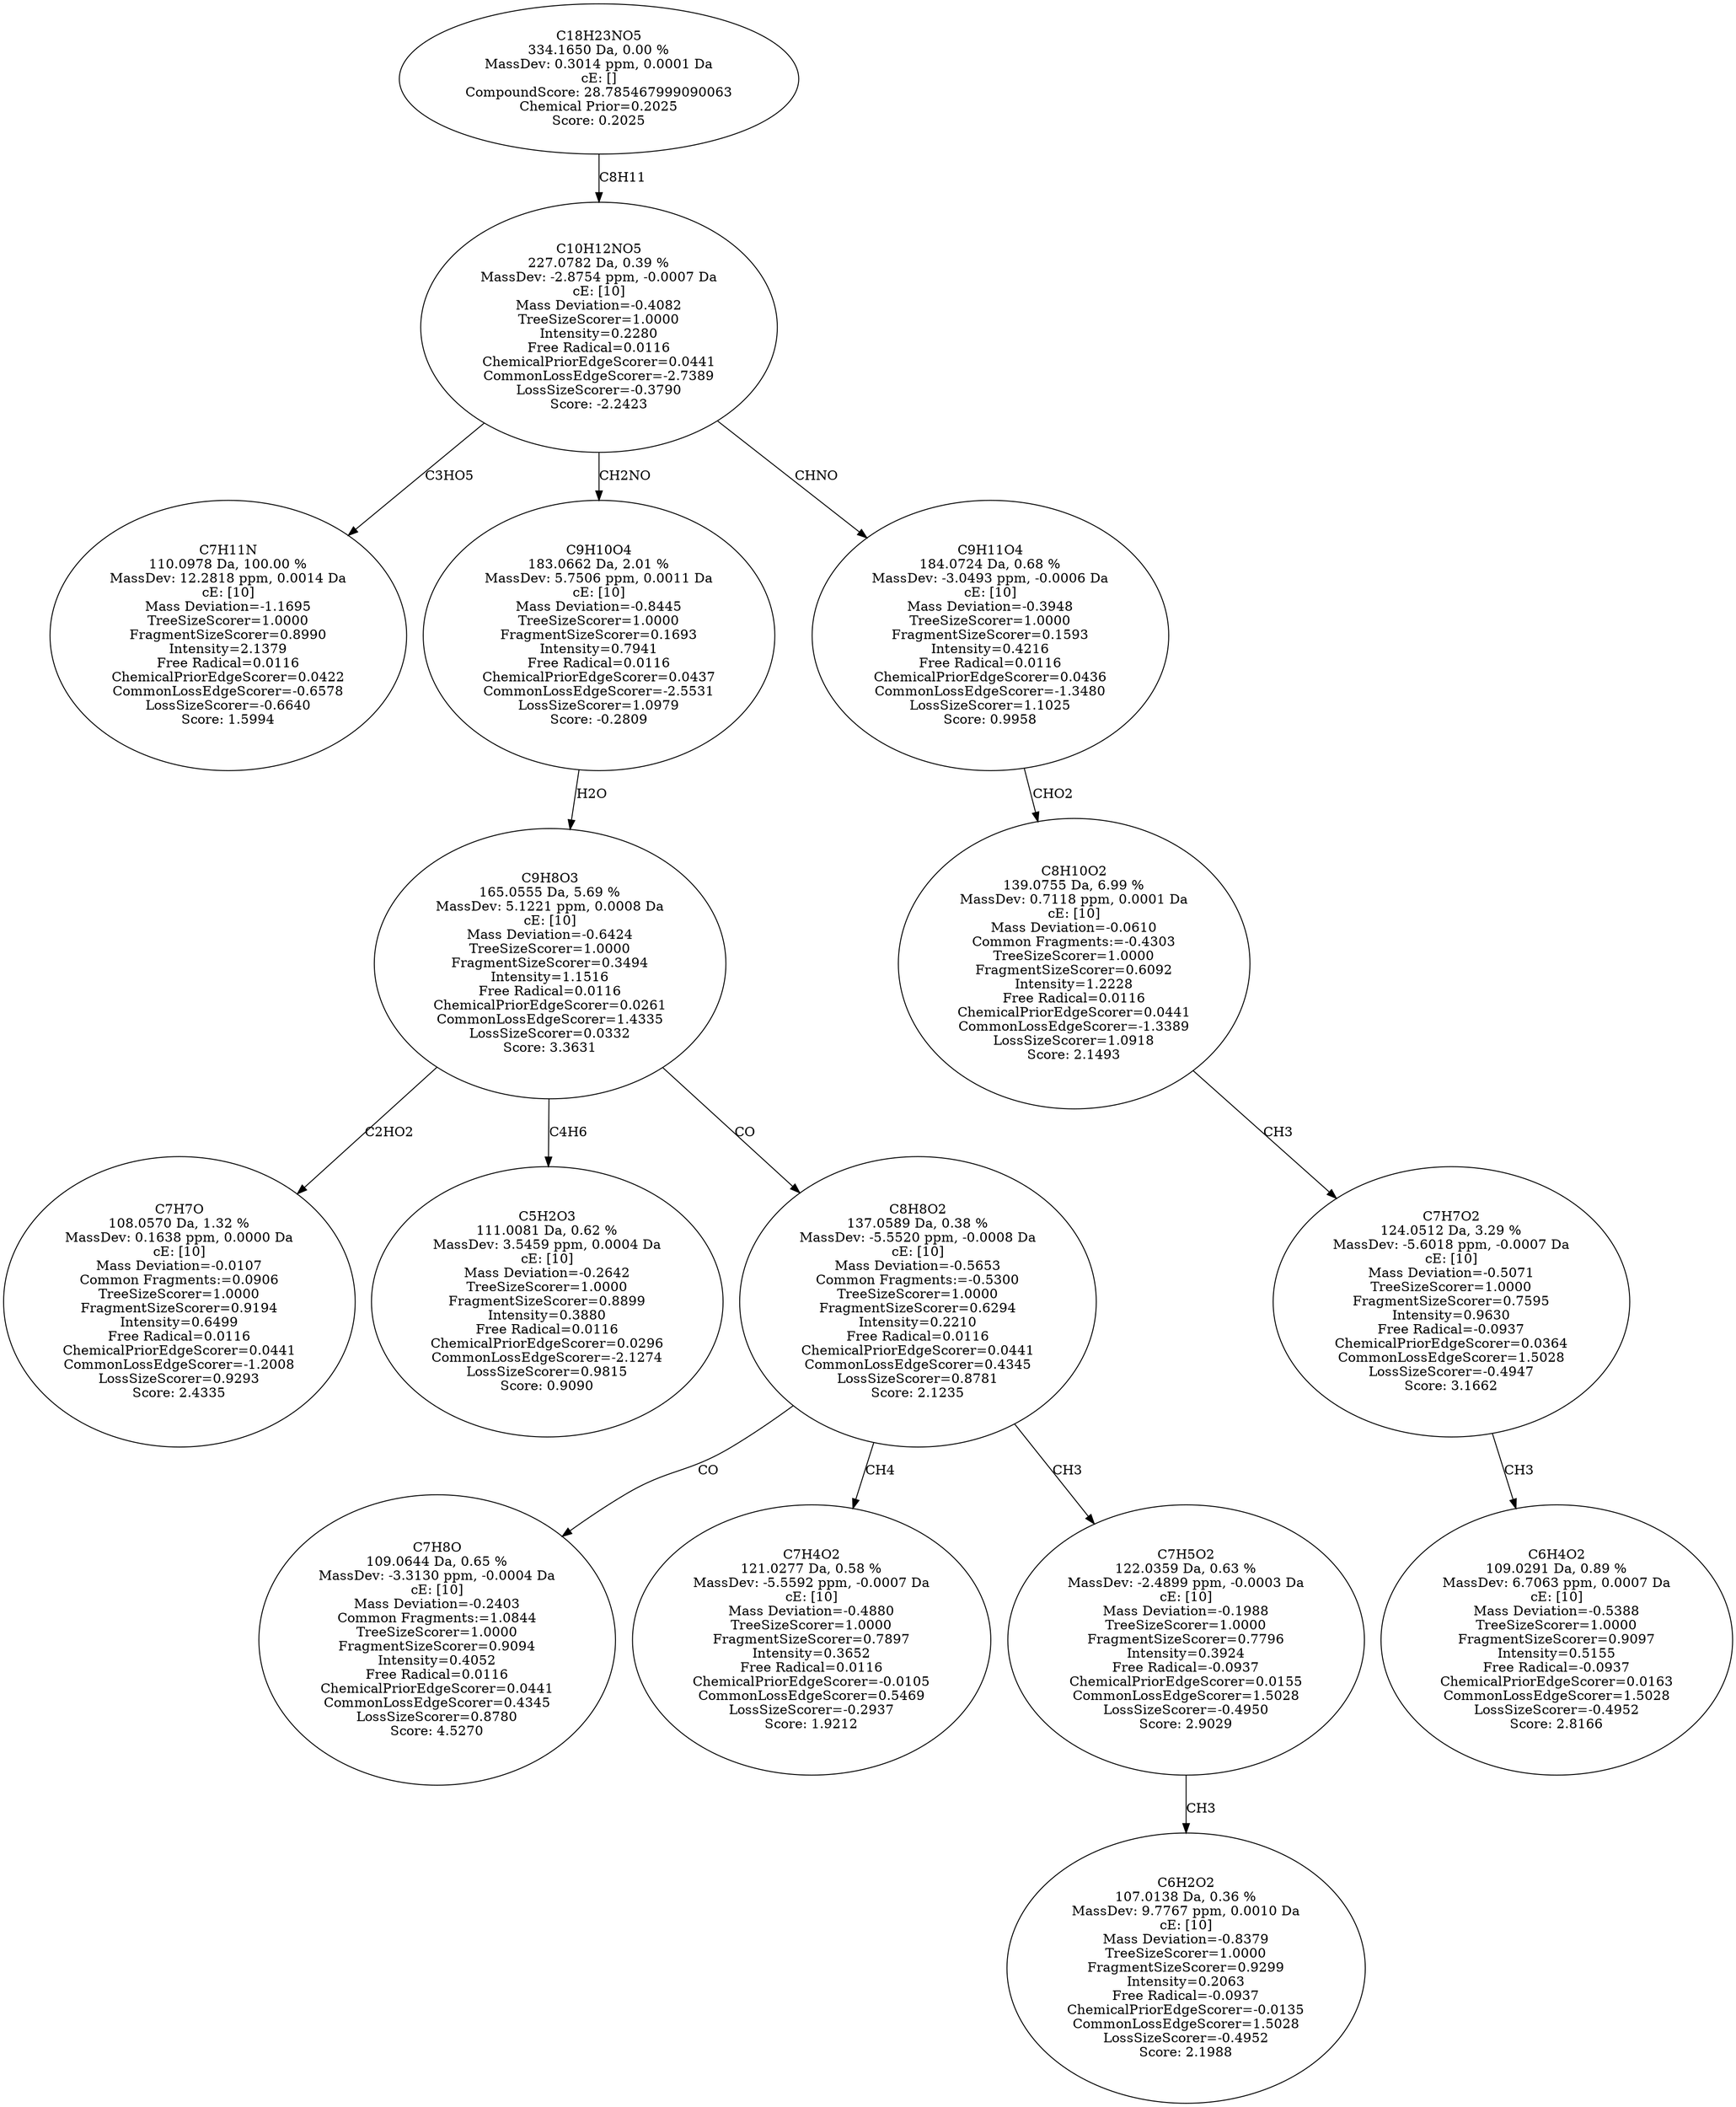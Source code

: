 strict digraph {
v1 [label="C7H11N\n110.0978 Da, 100.00 %\nMassDev: 12.2818 ppm, 0.0014 Da\ncE: [10]\nMass Deviation=-1.1695\nTreeSizeScorer=1.0000\nFragmentSizeScorer=0.8990\nIntensity=2.1379\nFree Radical=0.0116\nChemicalPriorEdgeScorer=0.0422\nCommonLossEdgeScorer=-0.6578\nLossSizeScorer=-0.6640\nScore: 1.5994"];
v2 [label="C7H7O\n108.0570 Da, 1.32 %\nMassDev: 0.1638 ppm, 0.0000 Da\ncE: [10]\nMass Deviation=-0.0107\nCommon Fragments:=0.0906\nTreeSizeScorer=1.0000\nFragmentSizeScorer=0.9194\nIntensity=0.6499\nFree Radical=0.0116\nChemicalPriorEdgeScorer=0.0441\nCommonLossEdgeScorer=-1.2008\nLossSizeScorer=0.9293\nScore: 2.4335"];
v3 [label="C5H2O3\n111.0081 Da, 0.62 %\nMassDev: 3.5459 ppm, 0.0004 Da\ncE: [10]\nMass Deviation=-0.2642\nTreeSizeScorer=1.0000\nFragmentSizeScorer=0.8899\nIntensity=0.3880\nFree Radical=0.0116\nChemicalPriorEdgeScorer=0.0296\nCommonLossEdgeScorer=-2.1274\nLossSizeScorer=0.9815\nScore: 0.9090"];
v4 [label="C7H8O\n109.0644 Da, 0.65 %\nMassDev: -3.3130 ppm, -0.0004 Da\ncE: [10]\nMass Deviation=-0.2403\nCommon Fragments:=1.0844\nTreeSizeScorer=1.0000\nFragmentSizeScorer=0.9094\nIntensity=0.4052\nFree Radical=0.0116\nChemicalPriorEdgeScorer=0.0441\nCommonLossEdgeScorer=0.4345\nLossSizeScorer=0.8780\nScore: 4.5270"];
v5 [label="C7H4O2\n121.0277 Da, 0.58 %\nMassDev: -5.5592 ppm, -0.0007 Da\ncE: [10]\nMass Deviation=-0.4880\nTreeSizeScorer=1.0000\nFragmentSizeScorer=0.7897\nIntensity=0.3652\nFree Radical=0.0116\nChemicalPriorEdgeScorer=-0.0105\nCommonLossEdgeScorer=0.5469\nLossSizeScorer=-0.2937\nScore: 1.9212"];
v6 [label="C6H2O2\n107.0138 Da, 0.36 %\nMassDev: 9.7767 ppm, 0.0010 Da\ncE: [10]\nMass Deviation=-0.8379\nTreeSizeScorer=1.0000\nFragmentSizeScorer=0.9299\nIntensity=0.2063\nFree Radical=-0.0937\nChemicalPriorEdgeScorer=-0.0135\nCommonLossEdgeScorer=1.5028\nLossSizeScorer=-0.4952\nScore: 2.1988"];
v7 [label="C7H5O2\n122.0359 Da, 0.63 %\nMassDev: -2.4899 ppm, -0.0003 Da\ncE: [10]\nMass Deviation=-0.1988\nTreeSizeScorer=1.0000\nFragmentSizeScorer=0.7796\nIntensity=0.3924\nFree Radical=-0.0937\nChemicalPriorEdgeScorer=0.0155\nCommonLossEdgeScorer=1.5028\nLossSizeScorer=-0.4950\nScore: 2.9029"];
v8 [label="C8H8O2\n137.0589 Da, 0.38 %\nMassDev: -5.5520 ppm, -0.0008 Da\ncE: [10]\nMass Deviation=-0.5653\nCommon Fragments:=-0.5300\nTreeSizeScorer=1.0000\nFragmentSizeScorer=0.6294\nIntensity=0.2210\nFree Radical=0.0116\nChemicalPriorEdgeScorer=0.0441\nCommonLossEdgeScorer=0.4345\nLossSizeScorer=0.8781\nScore: 2.1235"];
v9 [label="C9H8O3\n165.0555 Da, 5.69 %\nMassDev: 5.1221 ppm, 0.0008 Da\ncE: [10]\nMass Deviation=-0.6424\nTreeSizeScorer=1.0000\nFragmentSizeScorer=0.3494\nIntensity=1.1516\nFree Radical=0.0116\nChemicalPriorEdgeScorer=0.0261\nCommonLossEdgeScorer=1.4335\nLossSizeScorer=0.0332\nScore: 3.3631"];
v10 [label="C9H10O4\n183.0662 Da, 2.01 %\nMassDev: 5.7506 ppm, 0.0011 Da\ncE: [10]\nMass Deviation=-0.8445\nTreeSizeScorer=1.0000\nFragmentSizeScorer=0.1693\nIntensity=0.7941\nFree Radical=0.0116\nChemicalPriorEdgeScorer=0.0437\nCommonLossEdgeScorer=-2.5531\nLossSizeScorer=1.0979\nScore: -0.2809"];
v11 [label="C6H4O2\n109.0291 Da, 0.89 %\nMassDev: 6.7063 ppm, 0.0007 Da\ncE: [10]\nMass Deviation=-0.5388\nTreeSizeScorer=1.0000\nFragmentSizeScorer=0.9097\nIntensity=0.5155\nFree Radical=-0.0937\nChemicalPriorEdgeScorer=0.0163\nCommonLossEdgeScorer=1.5028\nLossSizeScorer=-0.4952\nScore: 2.8166"];
v12 [label="C7H7O2\n124.0512 Da, 3.29 %\nMassDev: -5.6018 ppm, -0.0007 Da\ncE: [10]\nMass Deviation=-0.5071\nTreeSizeScorer=1.0000\nFragmentSizeScorer=0.7595\nIntensity=0.9630\nFree Radical=-0.0937\nChemicalPriorEdgeScorer=0.0364\nCommonLossEdgeScorer=1.5028\nLossSizeScorer=-0.4947\nScore: 3.1662"];
v13 [label="C8H10O2\n139.0755 Da, 6.99 %\nMassDev: 0.7118 ppm, 0.0001 Da\ncE: [10]\nMass Deviation=-0.0610\nCommon Fragments:=-0.4303\nTreeSizeScorer=1.0000\nFragmentSizeScorer=0.6092\nIntensity=1.2228\nFree Radical=0.0116\nChemicalPriorEdgeScorer=0.0441\nCommonLossEdgeScorer=-1.3389\nLossSizeScorer=1.0918\nScore: 2.1493"];
v14 [label="C9H11O4\n184.0724 Da, 0.68 %\nMassDev: -3.0493 ppm, -0.0006 Da\ncE: [10]\nMass Deviation=-0.3948\nTreeSizeScorer=1.0000\nFragmentSizeScorer=0.1593\nIntensity=0.4216\nFree Radical=0.0116\nChemicalPriorEdgeScorer=0.0436\nCommonLossEdgeScorer=-1.3480\nLossSizeScorer=1.1025\nScore: 0.9958"];
v15 [label="C10H12NO5\n227.0782 Da, 0.39 %\nMassDev: -2.8754 ppm, -0.0007 Da\ncE: [10]\nMass Deviation=-0.4082\nTreeSizeScorer=1.0000\nIntensity=0.2280\nFree Radical=0.0116\nChemicalPriorEdgeScorer=0.0441\nCommonLossEdgeScorer=-2.7389\nLossSizeScorer=-0.3790\nScore: -2.2423"];
v16 [label="C18H23NO5\n334.1650 Da, 0.00 %\nMassDev: 0.3014 ppm, 0.0001 Da\ncE: []\nCompoundScore: 28.785467999090063\nChemical Prior=0.2025\nScore: 0.2025"];
v15 -> v1 [label="C3HO5"];
v9 -> v2 [label="C2HO2"];
v9 -> v3 [label="C4H6"];
v8 -> v4 [label="CO"];
v8 -> v5 [label="CH4"];
v7 -> v6 [label="CH3"];
v8 -> v7 [label="CH3"];
v9 -> v8 [label="CO"];
v10 -> v9 [label="H2O"];
v15 -> v10 [label="CH2NO"];
v12 -> v11 [label="CH3"];
v13 -> v12 [label="CH3"];
v14 -> v13 [label="CHO2"];
v15 -> v14 [label="CHNO"];
v16 -> v15 [label="C8H11"];
}